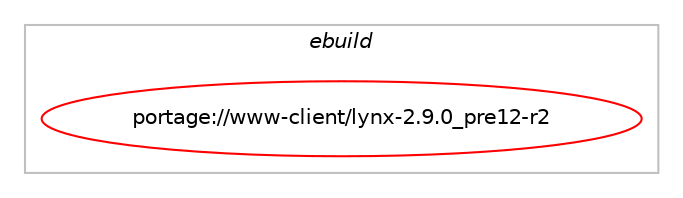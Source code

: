 digraph prolog {

# *************
# Graph options
# *************

newrank=true;
concentrate=true;
compound=true;
graph [rankdir=LR,fontname=Helvetica,fontsize=10,ranksep=1.5];#, ranksep=2.5, nodesep=0.2];
edge  [arrowhead=vee];
node  [fontname=Helvetica,fontsize=10];

# **********
# The ebuild
# **********

subgraph cluster_leftcol {
color=gray;
label=<<i>ebuild</i>>;
id [label="portage://www-client/lynx-2.9.0_pre12-r2", color=red, width=4, href="../www-client/lynx-2.9.0_pre12-r2.svg"];
}

# ****************
# The dependencies
# ****************

subgraph cluster_midcol {
color=gray;
label=<<i>dependencies</i>>;
subgraph cluster_compile {
fillcolor="#eeeeee";
style=filled;
label=<<i>compile</i>>;
# *** BEGIN UNKNOWN DEPENDENCY TYPE (TODO) ***
# id -> equal(use_conditional_group(positive,brotli,portage://www-client/lynx-2.9.0_pre12-r2,[package_dependency(portage://www-client/lynx-2.9.0_pre12-r2,install,no,app-arch,brotli,none,[,,],any_same_slot,[])]))
# *** END UNKNOWN DEPENDENCY TYPE (TODO) ***

# *** BEGIN UNKNOWN DEPENDENCY TYPE (TODO) ***
# id -> equal(use_conditional_group(positive,bzip2,portage://www-client/lynx-2.9.0_pre12-r2,[package_dependency(portage://www-client/lynx-2.9.0_pre12-r2,install,no,app-arch,bzip2,none,[,,],[],[])]))
# *** END UNKNOWN DEPENDENCY TYPE (TODO) ***

# *** BEGIN UNKNOWN DEPENDENCY TYPE (TODO) ***
# id -> equal(use_conditional_group(positive,idn,portage://www-client/lynx-2.9.0_pre12-r2,[package_dependency(portage://www-client/lynx-2.9.0_pre12-r2,install,no,net-dns,libidn2,none,[,,],any_same_slot,[])]))
# *** END UNKNOWN DEPENDENCY TYPE (TODO) ***

# *** BEGIN UNKNOWN DEPENDENCY TYPE (TODO) ***
# id -> equal(use_conditional_group(positive,nls,portage://www-client/lynx-2.9.0_pre12-r2,[package_dependency(portage://www-client/lynx-2.9.0_pre12-r2,install,no,virtual,libintl,none,[,,],[],[])]))
# *** END UNKNOWN DEPENDENCY TYPE (TODO) ***

# *** BEGIN UNKNOWN DEPENDENCY TYPE (TODO) ***
# id -> equal(use_conditional_group(positive,ssl,portage://www-client/lynx-2.9.0_pre12-r2,[use_conditional_group(negative,gnutls,portage://www-client/lynx-2.9.0_pre12-r2,[package_dependency(portage://www-client/lynx-2.9.0_pre12-r2,install,no,dev-libs,openssl,none,[,,],any_same_slot,[])]),use_conditional_group(positive,gnutls,portage://www-client/lynx-2.9.0_pre12-r2,[package_dependency(portage://www-client/lynx-2.9.0_pre12-r2,install,no,dev-libs,libgcrypt,none,[,,],any_same_slot,[]),package_dependency(portage://www-client/lynx-2.9.0_pre12-r2,install,no,net-libs,gnutls,greaterequal,[2.6.4,,,2.6.4],any_same_slot,[])])]))
# *** END UNKNOWN DEPENDENCY TYPE (TODO) ***

# *** BEGIN UNKNOWN DEPENDENCY TYPE (TODO) ***
# id -> equal(package_dependency(portage://www-client/lynx-2.9.0_pre12-r2,install,no,sys-libs,ncurses,none,[,,],any_same_slot,[use(enable(unicode),positive)]))
# *** END UNKNOWN DEPENDENCY TYPE (TODO) ***

# *** BEGIN UNKNOWN DEPENDENCY TYPE (TODO) ***
# id -> equal(package_dependency(portage://www-client/lynx-2.9.0_pre12-r2,install,no,sys-libs,zlib,none,[,,],[],[]))
# *** END UNKNOWN DEPENDENCY TYPE (TODO) ***

}
subgraph cluster_compileandrun {
fillcolor="#eeeeee";
style=filled;
label=<<i>compile and run</i>>;
}
subgraph cluster_run {
fillcolor="#eeeeee";
style=filled;
label=<<i>run</i>>;
# *** BEGIN UNKNOWN DEPENDENCY TYPE (TODO) ***
# id -> equal(use_conditional_group(positive,brotli,portage://www-client/lynx-2.9.0_pre12-r2,[package_dependency(portage://www-client/lynx-2.9.0_pre12-r2,run,no,app-arch,brotli,none,[,,],any_same_slot,[])]))
# *** END UNKNOWN DEPENDENCY TYPE (TODO) ***

# *** BEGIN UNKNOWN DEPENDENCY TYPE (TODO) ***
# id -> equal(use_conditional_group(positive,bzip2,portage://www-client/lynx-2.9.0_pre12-r2,[package_dependency(portage://www-client/lynx-2.9.0_pre12-r2,run,no,app-arch,bzip2,none,[,,],[],[])]))
# *** END UNKNOWN DEPENDENCY TYPE (TODO) ***

# *** BEGIN UNKNOWN DEPENDENCY TYPE (TODO) ***
# id -> equal(use_conditional_group(positive,idn,portage://www-client/lynx-2.9.0_pre12-r2,[package_dependency(portage://www-client/lynx-2.9.0_pre12-r2,run,no,net-dns,libidn2,none,[,,],any_same_slot,[])]))
# *** END UNKNOWN DEPENDENCY TYPE (TODO) ***

# *** BEGIN UNKNOWN DEPENDENCY TYPE (TODO) ***
# id -> equal(use_conditional_group(positive,nls,portage://www-client/lynx-2.9.0_pre12-r2,[package_dependency(portage://www-client/lynx-2.9.0_pre12-r2,run,no,virtual,libintl,none,[,,],[],[])]))
# *** END UNKNOWN DEPENDENCY TYPE (TODO) ***

# *** BEGIN UNKNOWN DEPENDENCY TYPE (TODO) ***
# id -> equal(use_conditional_group(positive,ssl,portage://www-client/lynx-2.9.0_pre12-r2,[use_conditional_group(negative,gnutls,portage://www-client/lynx-2.9.0_pre12-r2,[package_dependency(portage://www-client/lynx-2.9.0_pre12-r2,run,no,dev-libs,openssl,none,[,,],any_same_slot,[])]),use_conditional_group(positive,gnutls,portage://www-client/lynx-2.9.0_pre12-r2,[package_dependency(portage://www-client/lynx-2.9.0_pre12-r2,run,no,dev-libs,libgcrypt,none,[,,],any_same_slot,[]),package_dependency(portage://www-client/lynx-2.9.0_pre12-r2,run,no,net-libs,gnutls,greaterequal,[2.6.4,,,2.6.4],any_same_slot,[])])]))
# *** END UNKNOWN DEPENDENCY TYPE (TODO) ***

# *** BEGIN UNKNOWN DEPENDENCY TYPE (TODO) ***
# id -> equal(package_dependency(portage://www-client/lynx-2.9.0_pre12-r2,run,no,sys-libs,ncurses,none,[,,],any_same_slot,[use(enable(unicode),positive)]))
# *** END UNKNOWN DEPENDENCY TYPE (TODO) ***

# *** BEGIN UNKNOWN DEPENDENCY TYPE (TODO) ***
# id -> equal(package_dependency(portage://www-client/lynx-2.9.0_pre12-r2,run,no,sys-libs,zlib,none,[,,],[],[]))
# *** END UNKNOWN DEPENDENCY TYPE (TODO) ***

}
}

# **************
# The candidates
# **************

subgraph cluster_choices {
rank=same;
color=gray;
label=<<i>candidates</i>>;

}

}
